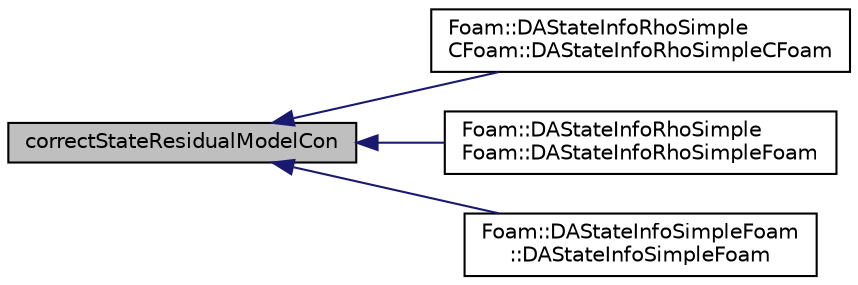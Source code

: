 digraph "correctStateResidualModelCon"
{
  bgcolor="transparent";
  edge [fontname="Helvetica",fontsize="10",labelfontname="Helvetica",labelfontsize="10"];
  node [fontname="Helvetica",fontsize="10",shape=record];
  rankdir="LR";
  Node14 [label="correctStateResidualModelCon",height=0.2,width=0.4,color="black", fillcolor="grey75", style="filled", fontcolor="black"];
  Node14 -> Node15 [dir="back",color="midnightblue",fontsize="10",style="solid",fontname="Helvetica"];
  Node15 [label="Foam::DAStateInfoRhoSimple\lCFoam::DAStateInfoRhoSimpleCFoam",height=0.2,width=0.4,color="black",URL="$classFoam_1_1DAStateInfoRhoSimpleCFoam.html#a9512daa2a2d9992ba1a46869a11cfea7"];
  Node14 -> Node16 [dir="back",color="midnightblue",fontsize="10",style="solid",fontname="Helvetica"];
  Node16 [label="Foam::DAStateInfoRhoSimple\lFoam::DAStateInfoRhoSimpleFoam",height=0.2,width=0.4,color="black",URL="$classFoam_1_1DAStateInfoRhoSimpleFoam.html#aab346fca59d238062d4b0d40c8c1532e"];
  Node14 -> Node17 [dir="back",color="midnightblue",fontsize="10",style="solid",fontname="Helvetica"];
  Node17 [label="Foam::DAStateInfoSimpleFoam\l::DAStateInfoSimpleFoam",height=0.2,width=0.4,color="black",URL="$classFoam_1_1DAStateInfoSimpleFoam.html#a4e13edf4eb32d522e67a77351ae96159"];
}
